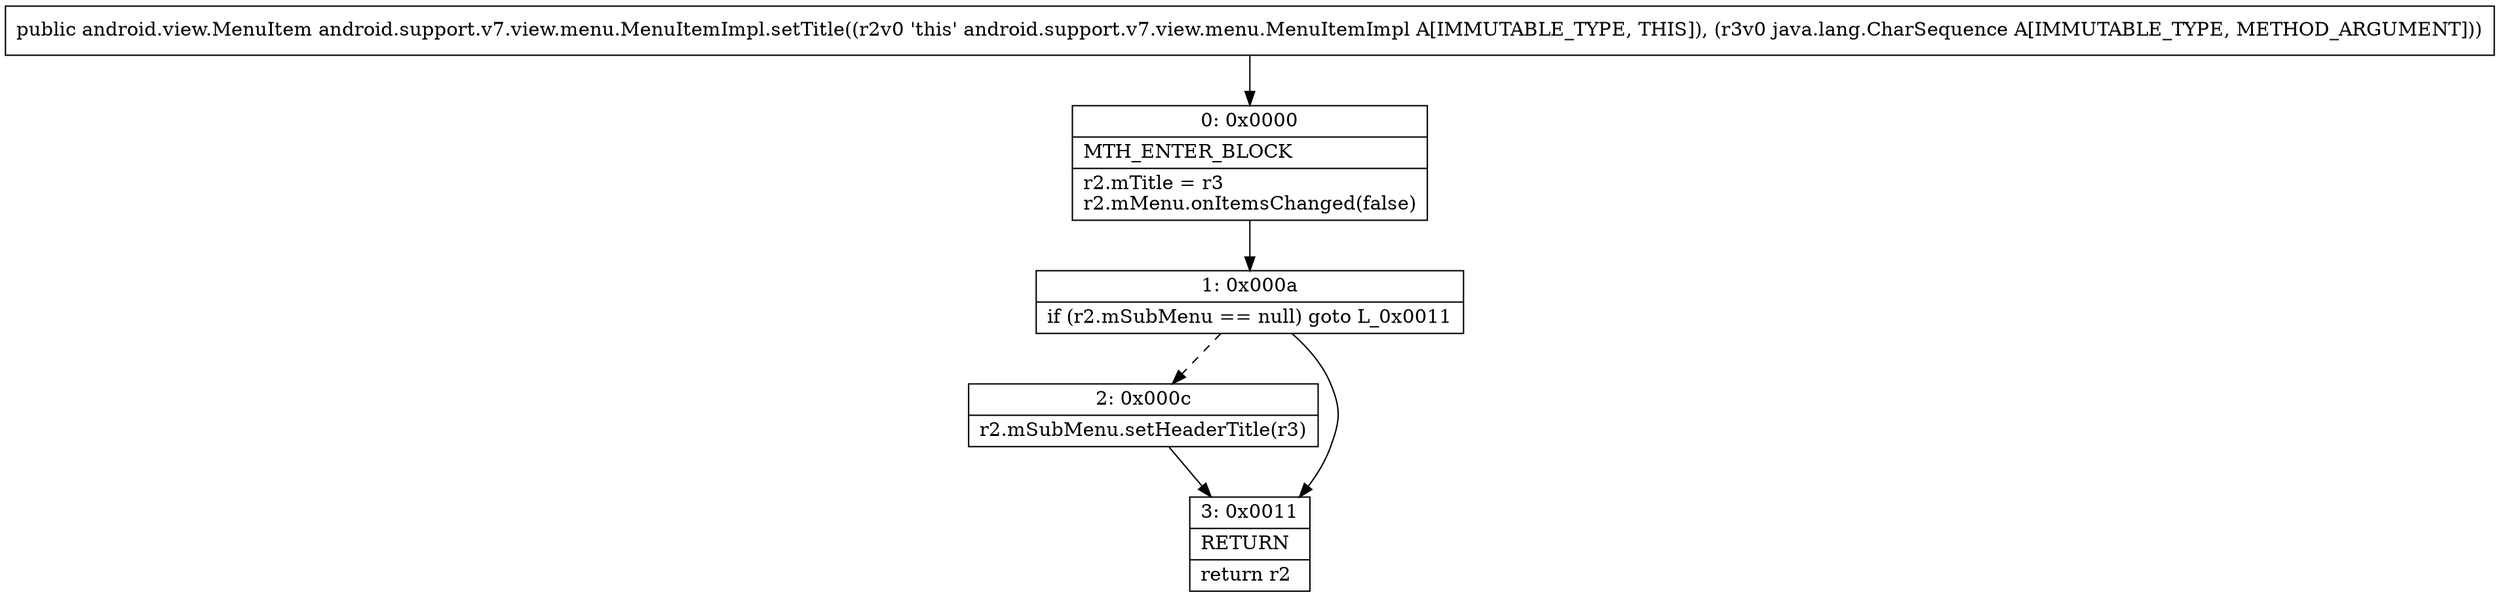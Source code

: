 digraph "CFG forandroid.support.v7.view.menu.MenuItemImpl.setTitle(Ljava\/lang\/CharSequence;)Landroid\/view\/MenuItem;" {
Node_0 [shape=record,label="{0\:\ 0x0000|MTH_ENTER_BLOCK\l|r2.mTitle = r3\lr2.mMenu.onItemsChanged(false)\l}"];
Node_1 [shape=record,label="{1\:\ 0x000a|if (r2.mSubMenu == null) goto L_0x0011\l}"];
Node_2 [shape=record,label="{2\:\ 0x000c|r2.mSubMenu.setHeaderTitle(r3)\l}"];
Node_3 [shape=record,label="{3\:\ 0x0011|RETURN\l|return r2\l}"];
MethodNode[shape=record,label="{public android.view.MenuItem android.support.v7.view.menu.MenuItemImpl.setTitle((r2v0 'this' android.support.v7.view.menu.MenuItemImpl A[IMMUTABLE_TYPE, THIS]), (r3v0 java.lang.CharSequence A[IMMUTABLE_TYPE, METHOD_ARGUMENT])) }"];
MethodNode -> Node_0;
Node_0 -> Node_1;
Node_1 -> Node_2[style=dashed];
Node_1 -> Node_3;
Node_2 -> Node_3;
}

